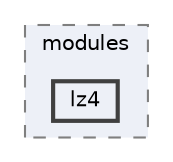 digraph "build/modules/lz4"
{
 // LATEX_PDF_SIZE
  bgcolor="transparent";
  edge [fontname=Helvetica,fontsize=10,labelfontname=Helvetica,labelfontsize=10];
  node [fontname=Helvetica,fontsize=10,shape=box,height=0.2,width=0.4];
  compound=true
  subgraph clusterdir_587cd7e785de0867f5b3392122b4ea11 {
    graph [ bgcolor="#edf0f7", pencolor="grey50", label="modules", fontname=Helvetica,fontsize=10 style="filled,dashed", URL="dir_587cd7e785de0867f5b3392122b4ea11.html",tooltip=""]
  dir_1fa235b069c33d6dd687e8cbe39016e4 [label="lz4", fillcolor="#edf0f7", color="grey25", style="filled,bold", URL="dir_1fa235b069c33d6dd687e8cbe39016e4.html",tooltip=""];
  }
}
